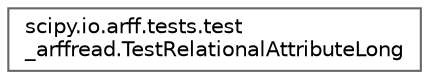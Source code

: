 digraph "Graphical Class Hierarchy"
{
 // LATEX_PDF_SIZE
  bgcolor="transparent";
  edge [fontname=Helvetica,fontsize=10,labelfontname=Helvetica,labelfontsize=10];
  node [fontname=Helvetica,fontsize=10,shape=box,height=0.2,width=0.4];
  rankdir="LR";
  Node0 [id="Node000000",label="scipy.io.arff.tests.test\l_arffread.TestRelationalAttributeLong",height=0.2,width=0.4,color="grey40", fillcolor="white", style="filled",URL="$d8/d54/classscipy_1_1io_1_1arff_1_1tests_1_1test__arffread_1_1TestRelationalAttributeLong.html",tooltip=" "];
}
